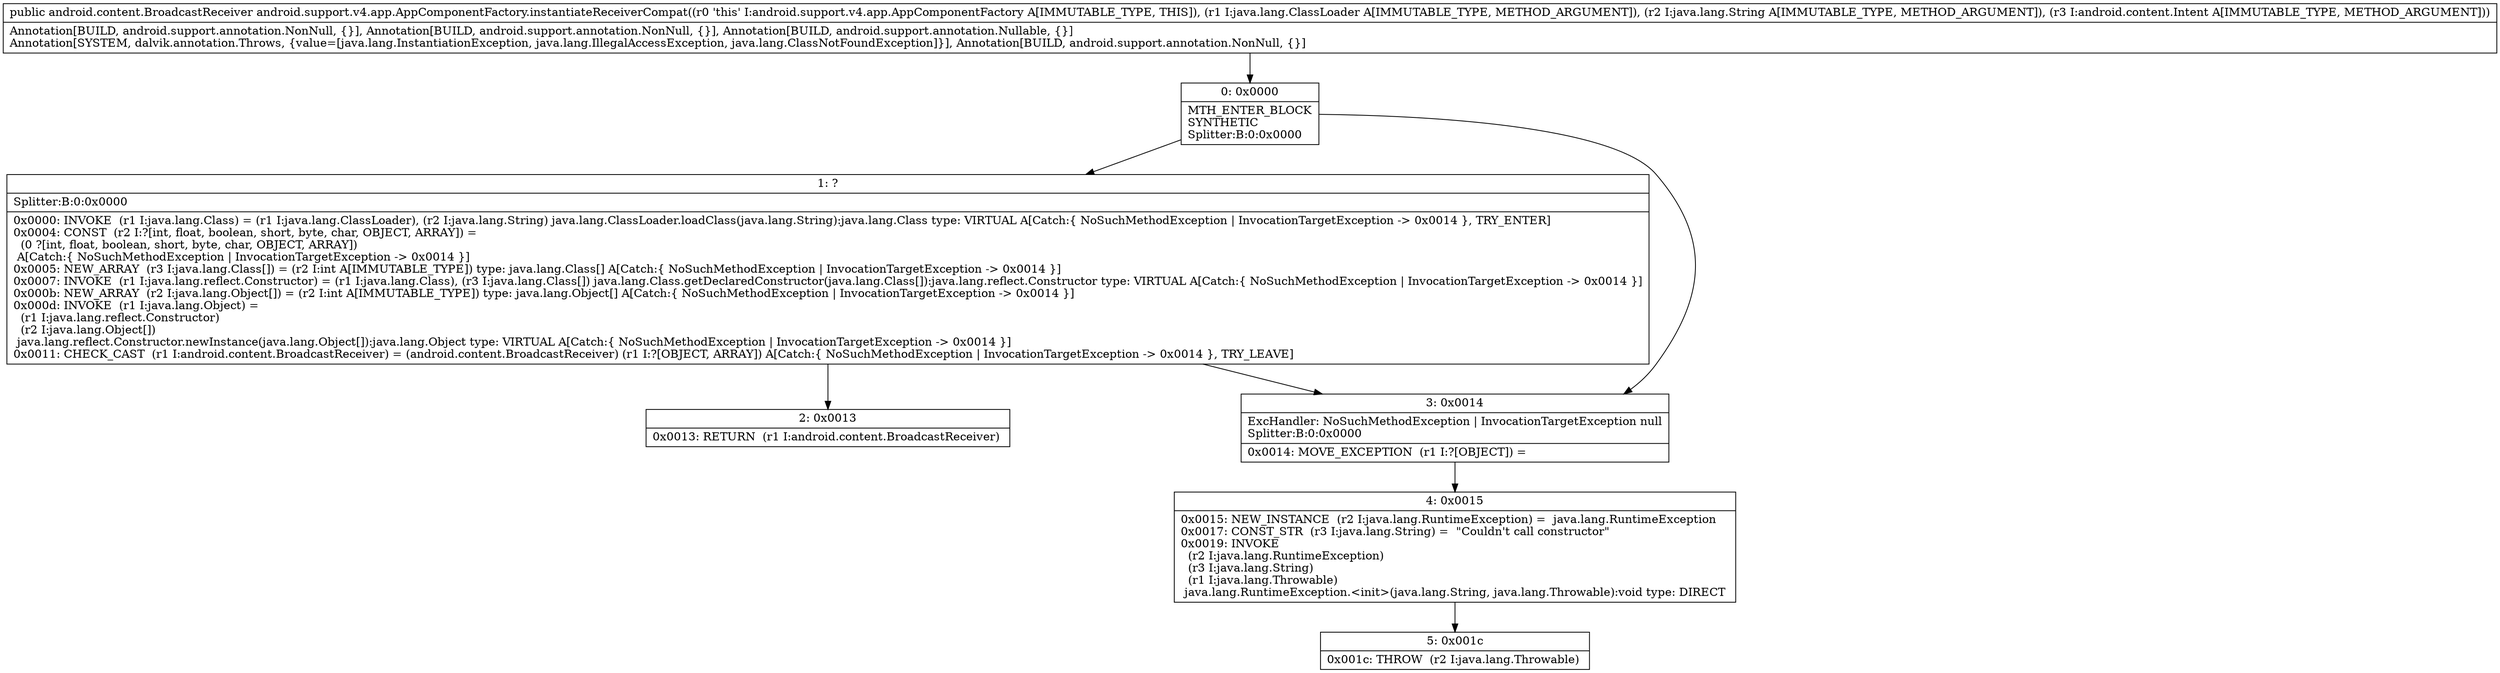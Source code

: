 digraph "CFG forandroid.support.v4.app.AppComponentFactory.instantiateReceiverCompat(Ljava\/lang\/ClassLoader;Ljava\/lang\/String;Landroid\/content\/Intent;)Landroid\/content\/BroadcastReceiver;" {
Node_0 [shape=record,label="{0\:\ 0x0000|MTH_ENTER_BLOCK\lSYNTHETIC\lSplitter:B:0:0x0000\l}"];
Node_1 [shape=record,label="{1\:\ ?|Splitter:B:0:0x0000\l|0x0000: INVOKE  (r1 I:java.lang.Class) = (r1 I:java.lang.ClassLoader), (r2 I:java.lang.String) java.lang.ClassLoader.loadClass(java.lang.String):java.lang.Class type: VIRTUAL A[Catch:\{ NoSuchMethodException \| InvocationTargetException \-\> 0x0014 \}, TRY_ENTER]\l0x0004: CONST  (r2 I:?[int, float, boolean, short, byte, char, OBJECT, ARRAY]) = \l  (0 ?[int, float, boolean, short, byte, char, OBJECT, ARRAY])\l A[Catch:\{ NoSuchMethodException \| InvocationTargetException \-\> 0x0014 \}]\l0x0005: NEW_ARRAY  (r3 I:java.lang.Class[]) = (r2 I:int A[IMMUTABLE_TYPE]) type: java.lang.Class[] A[Catch:\{ NoSuchMethodException \| InvocationTargetException \-\> 0x0014 \}]\l0x0007: INVOKE  (r1 I:java.lang.reflect.Constructor) = (r1 I:java.lang.Class), (r3 I:java.lang.Class[]) java.lang.Class.getDeclaredConstructor(java.lang.Class[]):java.lang.reflect.Constructor type: VIRTUAL A[Catch:\{ NoSuchMethodException \| InvocationTargetException \-\> 0x0014 \}]\l0x000b: NEW_ARRAY  (r2 I:java.lang.Object[]) = (r2 I:int A[IMMUTABLE_TYPE]) type: java.lang.Object[] A[Catch:\{ NoSuchMethodException \| InvocationTargetException \-\> 0x0014 \}]\l0x000d: INVOKE  (r1 I:java.lang.Object) = \l  (r1 I:java.lang.reflect.Constructor)\l  (r2 I:java.lang.Object[])\l java.lang.reflect.Constructor.newInstance(java.lang.Object[]):java.lang.Object type: VIRTUAL A[Catch:\{ NoSuchMethodException \| InvocationTargetException \-\> 0x0014 \}]\l0x0011: CHECK_CAST  (r1 I:android.content.BroadcastReceiver) = (android.content.BroadcastReceiver) (r1 I:?[OBJECT, ARRAY]) A[Catch:\{ NoSuchMethodException \| InvocationTargetException \-\> 0x0014 \}, TRY_LEAVE]\l}"];
Node_2 [shape=record,label="{2\:\ 0x0013|0x0013: RETURN  (r1 I:android.content.BroadcastReceiver) \l}"];
Node_3 [shape=record,label="{3\:\ 0x0014|ExcHandler: NoSuchMethodException \| InvocationTargetException null\lSplitter:B:0:0x0000\l|0x0014: MOVE_EXCEPTION  (r1 I:?[OBJECT]) =  \l}"];
Node_4 [shape=record,label="{4\:\ 0x0015|0x0015: NEW_INSTANCE  (r2 I:java.lang.RuntimeException) =  java.lang.RuntimeException \l0x0017: CONST_STR  (r3 I:java.lang.String) =  \"Couldn't call constructor\" \l0x0019: INVOKE  \l  (r2 I:java.lang.RuntimeException)\l  (r3 I:java.lang.String)\l  (r1 I:java.lang.Throwable)\l java.lang.RuntimeException.\<init\>(java.lang.String, java.lang.Throwable):void type: DIRECT \l}"];
Node_5 [shape=record,label="{5\:\ 0x001c|0x001c: THROW  (r2 I:java.lang.Throwable) \l}"];
MethodNode[shape=record,label="{public android.content.BroadcastReceiver android.support.v4.app.AppComponentFactory.instantiateReceiverCompat((r0 'this' I:android.support.v4.app.AppComponentFactory A[IMMUTABLE_TYPE, THIS]), (r1 I:java.lang.ClassLoader A[IMMUTABLE_TYPE, METHOD_ARGUMENT]), (r2 I:java.lang.String A[IMMUTABLE_TYPE, METHOD_ARGUMENT]), (r3 I:android.content.Intent A[IMMUTABLE_TYPE, METHOD_ARGUMENT]))  | Annotation[BUILD, android.support.annotation.NonNull, \{\}], Annotation[BUILD, android.support.annotation.NonNull, \{\}], Annotation[BUILD, android.support.annotation.Nullable, \{\}]\lAnnotation[SYSTEM, dalvik.annotation.Throws, \{value=[java.lang.InstantiationException, java.lang.IllegalAccessException, java.lang.ClassNotFoundException]\}], Annotation[BUILD, android.support.annotation.NonNull, \{\}]\l}"];
MethodNode -> Node_0;
Node_0 -> Node_1;
Node_0 -> Node_3;
Node_1 -> Node_2;
Node_1 -> Node_3;
Node_3 -> Node_4;
Node_4 -> Node_5;
}

